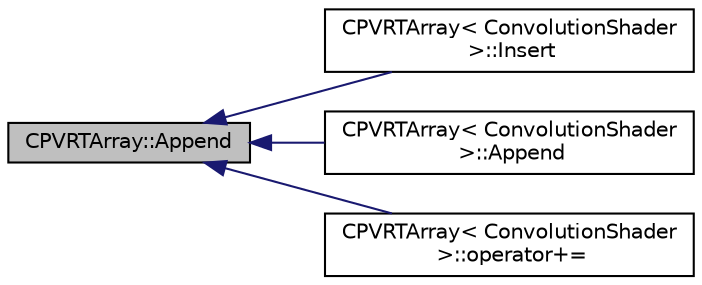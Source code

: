 digraph "CPVRTArray::Append"
{
  edge [fontname="Helvetica",fontsize="10",labelfontname="Helvetica",labelfontsize="10"];
  node [fontname="Helvetica",fontsize="10",shape=record];
  rankdir="LR";
  Node1 [label="CPVRTArray::Append",height=0.2,width=0.4,color="black", fillcolor="grey75", style="filled", fontcolor="black"];
  Node1 -> Node2 [dir="back",color="midnightblue",fontsize="10",style="solid",fontname="Helvetica"];
  Node2 [label="CPVRTArray\< ConvolutionShader\l \>::Insert",height=0.2,width=0.4,color="black", fillcolor="white", style="filled",URL="$class_c_p_v_r_t_array.html#aeeac30ce25f3a70530e5bba1a96989af",tooltip="Inserts an element into the array, expanding it if necessary. "];
  Node1 -> Node3 [dir="back",color="midnightblue",fontsize="10",style="solid",fontname="Helvetica"];
  Node3 [label="CPVRTArray\< ConvolutionShader\l \>::Append",height=0.2,width=0.4,color="black", fillcolor="white", style="filled",URL="$class_c_p_v_r_t_array.html#a1af5aeb05badf2783dbc7ec5b98cead2",tooltip="Appends an element to the end of the array, expanding it if necessary. "];
  Node1 -> Node4 [dir="back",color="midnightblue",fontsize="10",style="solid",fontname="Helvetica"];
  Node4 [label="CPVRTArray\< ConvolutionShader\l \>::operator+=",height=0.2,width=0.4,color="black", fillcolor="white", style="filled",URL="$class_c_p_v_r_t_array.html#ac6a16f26d3591b2016bc3fcff4b621d8",tooltip="appends an existing CPVRTArray on to this one. "];
}
